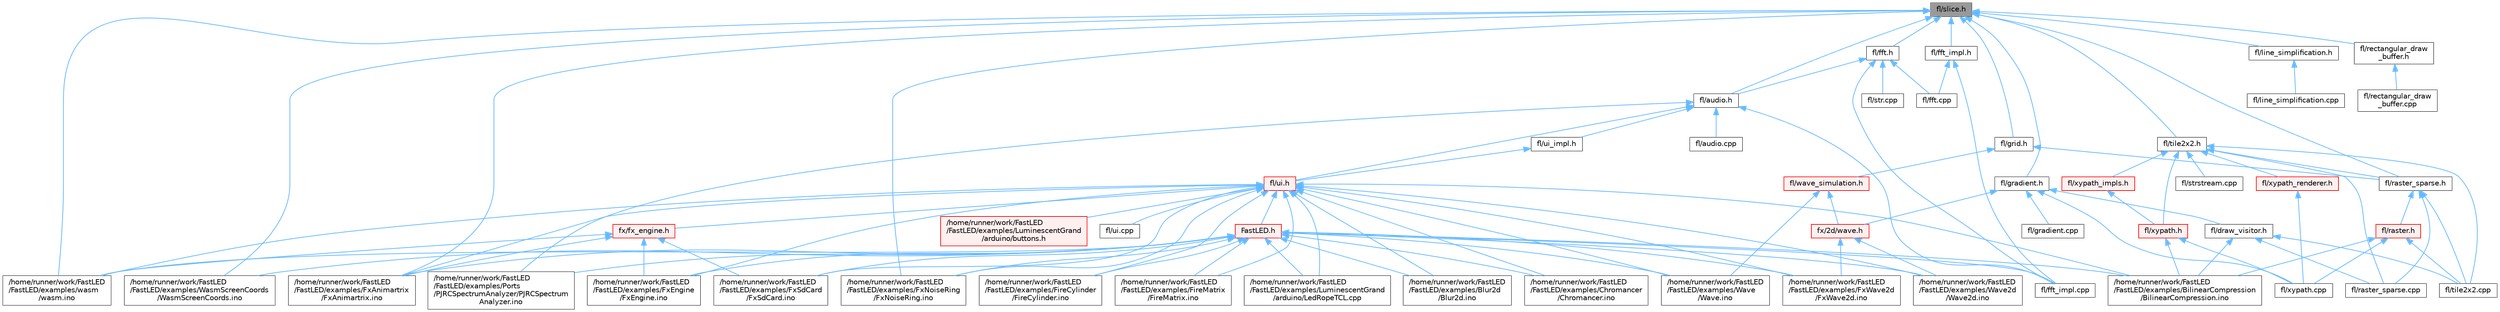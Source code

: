 digraph "fl/slice.h"
{
 // INTERACTIVE_SVG=YES
 // LATEX_PDF_SIZE
  bgcolor="transparent";
  edge [fontname=Helvetica,fontsize=10,labelfontname=Helvetica,labelfontsize=10];
  node [fontname=Helvetica,fontsize=10,shape=box,height=0.2,width=0.4];
  Node1 [id="Node000001",label="fl/slice.h",height=0.2,width=0.4,color="gray40", fillcolor="grey60", style="filled", fontcolor="black",tooltip=" "];
  Node1 -> Node2 [id="edge1_Node000001_Node000002",dir="back",color="steelblue1",style="solid",tooltip=" "];
  Node2 [id="Node000002",label="/home/runner/work/FastLED\l/FastLED/examples/FxAnimartrix\l/FxAnimartrix.ino",height=0.2,width=0.4,color="grey40", fillcolor="white", style="filled",URL="$dd/d96/_fx_animartrix_8ino.html",tooltip=" "];
  Node1 -> Node3 [id="edge2_Node000001_Node000003",dir="back",color="steelblue1",style="solid",tooltip=" "];
  Node3 [id="Node000003",label="/home/runner/work/FastLED\l/FastLED/examples/FxNoiseRing\l/FxNoiseRing.ino",height=0.2,width=0.4,color="grey40", fillcolor="white", style="filled",URL="$d3/dac/_fx_noise_ring_8ino.html",tooltip=" "];
  Node1 -> Node4 [id="edge3_Node000001_Node000004",dir="back",color="steelblue1",style="solid",tooltip=" "];
  Node4 [id="Node000004",label="/home/runner/work/FastLED\l/FastLED/examples/WasmScreenCoords\l/WasmScreenCoords.ino",height=0.2,width=0.4,color="grey40", fillcolor="white", style="filled",URL="$dc/d4d/_wasm_screen_coords_8ino.html",tooltip="Simple test for screen coordinates in the web compiled version of FastLED."];
  Node1 -> Node5 [id="edge4_Node000001_Node000005",dir="back",color="steelblue1",style="solid",tooltip=" "];
  Node5 [id="Node000005",label="/home/runner/work/FastLED\l/FastLED/examples/wasm\l/wasm.ino",height=0.2,width=0.4,color="grey40", fillcolor="white", style="filled",URL="$d7/dd3/wasm_8ino.html",tooltip="Demonstrates an advanced ino file with multiple effects and UI elements."];
  Node1 -> Node6 [id="edge5_Node000001_Node000006",dir="back",color="steelblue1",style="solid",tooltip=" "];
  Node6 [id="Node000006",label="fl/audio.h",height=0.2,width=0.4,color="grey40", fillcolor="white", style="filled",URL="$da/d09/audio_8h.html",tooltip=" "];
  Node6 -> Node7 [id="edge6_Node000006_Node000007",dir="back",color="steelblue1",style="solid",tooltip=" "];
  Node7 [id="Node000007",label="/home/runner/work/FastLED\l/FastLED/examples/Ports\l/PJRCSpectrumAnalyzer/PJRCSpectrum\lAnalyzer.ino",height=0.2,width=0.4,color="grey40", fillcolor="white", style="filled",URL="$d7/dfa/_p_j_r_c_spectrum_analyzer_8ino.html",tooltip="Creates an impressive LED light show to music input on the Teensy."];
  Node6 -> Node8 [id="edge7_Node000006_Node000008",dir="back",color="steelblue1",style="solid",tooltip=" "];
  Node8 [id="Node000008",label="fl/audio.cpp",height=0.2,width=0.4,color="grey40", fillcolor="white", style="filled",URL="$d1/ddc/audio_8cpp.html",tooltip=" "];
  Node6 -> Node9 [id="edge8_Node000006_Node000009",dir="back",color="steelblue1",style="solid",tooltip=" "];
  Node9 [id="Node000009",label="fl/fft_impl.cpp",height=0.2,width=0.4,color="grey40", fillcolor="white", style="filled",URL="$d1/dff/fft__impl_8cpp.html",tooltip=" "];
  Node6 -> Node10 [id="edge9_Node000006_Node000010",dir="back",color="steelblue1",style="solid",tooltip=" "];
  Node10 [id="Node000010",label="fl/ui.h",height=0.2,width=0.4,color="red", fillcolor="#FFF0F0", style="filled",URL="$d9/d3b/ui_8h.html",tooltip=" "];
  Node10 -> Node11 [id="edge10_Node000010_Node000011",dir="back",color="steelblue1",style="solid",tooltip=" "];
  Node11 [id="Node000011",label="/home/runner/work/FastLED\l/FastLED/examples/BilinearCompression\l/BilinearCompression.ino",height=0.2,width=0.4,color="grey40", fillcolor="white", style="filled",URL="$da/d05/_bilinear_compression_8ino.html",tooltip=" "];
  Node10 -> Node12 [id="edge11_Node000010_Node000012",dir="back",color="steelblue1",style="solid",tooltip=" "];
  Node12 [id="Node000012",label="/home/runner/work/FastLED\l/FastLED/examples/Blur2d\l/Blur2d.ino",height=0.2,width=0.4,color="grey40", fillcolor="white", style="filled",URL="$df/d42/_blur2d_8ino.html",tooltip=" "];
  Node10 -> Node13 [id="edge12_Node000010_Node000013",dir="back",color="steelblue1",style="solid",tooltip=" "];
  Node13 [id="Node000013",label="/home/runner/work/FastLED\l/FastLED/examples/Chromancer\l/Chromancer.ino",height=0.2,width=0.4,color="grey40", fillcolor="white", style="filled",URL="$d1/ddb/_chromancer_8ino.html",tooltip=" "];
  Node10 -> Node14 [id="edge13_Node000010_Node000014",dir="back",color="steelblue1",style="solid",tooltip=" "];
  Node14 [id="Node000014",label="/home/runner/work/FastLED\l/FastLED/examples/FireCylinder\l/FireCylinder.ino",height=0.2,width=0.4,color="grey40", fillcolor="white", style="filled",URL="$df/d5c/_fire_cylinder_8ino.html",tooltip=" "];
  Node10 -> Node15 [id="edge14_Node000010_Node000015",dir="back",color="steelblue1",style="solid",tooltip=" "];
  Node15 [id="Node000015",label="/home/runner/work/FastLED\l/FastLED/examples/FireMatrix\l/FireMatrix.ino",height=0.2,width=0.4,color="grey40", fillcolor="white", style="filled",URL="$dc/dfc/_fire_matrix_8ino.html",tooltip=" "];
  Node10 -> Node2 [id="edge15_Node000010_Node000002",dir="back",color="steelblue1",style="solid",tooltip=" "];
  Node10 -> Node16 [id="edge16_Node000010_Node000016",dir="back",color="steelblue1",style="solid",tooltip=" "];
  Node16 [id="Node000016",label="/home/runner/work/FastLED\l/FastLED/examples/FxEngine\l/FxEngine.ino",height=0.2,width=0.4,color="grey40", fillcolor="white", style="filled",URL="$d6/d35/_fx_engine_8ino.html",tooltip="Demonstrates how to use the FxEngine to switch between different effects on a 2D LED matrix."];
  Node10 -> Node3 [id="edge17_Node000010_Node000003",dir="back",color="steelblue1",style="solid",tooltip=" "];
  Node10 -> Node17 [id="edge18_Node000010_Node000017",dir="back",color="steelblue1",style="solid",tooltip=" "];
  Node17 [id="Node000017",label="/home/runner/work/FastLED\l/FastLED/examples/FxSdCard\l/FxSdCard.ino",height=0.2,width=0.4,color="grey40", fillcolor="white", style="filled",URL="$d7/d35/_fx_sd_card_8ino.html",tooltip=" "];
  Node10 -> Node18 [id="edge19_Node000010_Node000018",dir="back",color="steelblue1",style="solid",tooltip=" "];
  Node18 [id="Node000018",label="/home/runner/work/FastLED\l/FastLED/examples/FxWave2d\l/FxWave2d.ino",height=0.2,width=0.4,color="grey40", fillcolor="white", style="filled",URL="$dd/d10/_fx_wave2d_8ino.html",tooltip=" "];
  Node10 -> Node19 [id="edge20_Node000010_Node000019",dir="back",color="steelblue1",style="solid",tooltip=" "];
  Node19 [id="Node000019",label="/home/runner/work/FastLED\l/FastLED/examples/LuminescentGrand\l/arduino/LedRopeTCL.cpp",height=0.2,width=0.4,color="grey40", fillcolor="white", style="filled",URL="$d6/dc9/_led_rope_t_c_l_8cpp.html",tooltip=" "];
  Node10 -> Node20 [id="edge21_Node000010_Node000020",dir="back",color="steelblue1",style="solid",tooltip=" "];
  Node20 [id="Node000020",label="/home/runner/work/FastLED\l/FastLED/examples/LuminescentGrand\l/arduino/buttons.h",height=0.2,width=0.4,color="red", fillcolor="#FFF0F0", style="filled",URL="$de/d05/buttons_8h.html",tooltip=" "];
  Node10 -> Node22 [id="edge22_Node000010_Node000022",dir="back",color="steelblue1",style="solid",tooltip=" "];
  Node22 [id="Node000022",label="/home/runner/work/FastLED\l/FastLED/examples/Wave\l/Wave.ino",height=0.2,width=0.4,color="grey40", fillcolor="white", style="filled",URL="$d1/d16/_wave_8ino.html",tooltip=" "];
  Node10 -> Node23 [id="edge23_Node000010_Node000023",dir="back",color="steelblue1",style="solid",tooltip=" "];
  Node23 [id="Node000023",label="/home/runner/work/FastLED\l/FastLED/examples/Wave2d\l/Wave2d.ino",height=0.2,width=0.4,color="grey40", fillcolor="white", style="filled",URL="$dd/d44/_wave2d_8ino.html",tooltip=" "];
  Node10 -> Node5 [id="edge24_Node000010_Node000005",dir="back",color="steelblue1",style="solid",tooltip=" "];
  Node10 -> Node24 [id="edge25_Node000010_Node000024",dir="back",color="steelblue1",style="solid",tooltip=" "];
  Node24 [id="Node000024",label="FastLED.h",height=0.2,width=0.4,color="red", fillcolor="#FFF0F0", style="filled",URL="$db/d97/_fast_l_e_d_8h.html",tooltip="central include file for FastLED, defines the CFastLED class/object"];
  Node24 -> Node11 [id="edge26_Node000024_Node000011",dir="back",color="steelblue1",style="solid",tooltip=" "];
  Node24 -> Node12 [id="edge27_Node000024_Node000012",dir="back",color="steelblue1",style="solid",tooltip=" "];
  Node24 -> Node13 [id="edge28_Node000024_Node000013",dir="back",color="steelblue1",style="solid",tooltip=" "];
  Node24 -> Node14 [id="edge29_Node000024_Node000014",dir="back",color="steelblue1",style="solid",tooltip=" "];
  Node24 -> Node15 [id="edge30_Node000024_Node000015",dir="back",color="steelblue1",style="solid",tooltip=" "];
  Node24 -> Node2 [id="edge31_Node000024_Node000002",dir="back",color="steelblue1",style="solid",tooltip=" "];
  Node24 -> Node16 [id="edge32_Node000024_Node000016",dir="back",color="steelblue1",style="solid",tooltip=" "];
  Node24 -> Node3 [id="edge33_Node000024_Node000003",dir="back",color="steelblue1",style="solid",tooltip=" "];
  Node24 -> Node17 [id="edge34_Node000024_Node000017",dir="back",color="steelblue1",style="solid",tooltip=" "];
  Node24 -> Node18 [id="edge35_Node000024_Node000018",dir="back",color="steelblue1",style="solid",tooltip=" "];
  Node24 -> Node19 [id="edge36_Node000024_Node000019",dir="back",color="steelblue1",style="solid",tooltip=" "];
  Node24 -> Node7 [id="edge37_Node000024_Node000007",dir="back",color="steelblue1",style="solid",tooltip=" "];
  Node24 -> Node4 [id="edge38_Node000024_Node000004",dir="back",color="steelblue1",style="solid",tooltip=" "];
  Node24 -> Node22 [id="edge39_Node000024_Node000022",dir="back",color="steelblue1",style="solid",tooltip=" "];
  Node24 -> Node23 [id="edge40_Node000024_Node000023",dir="back",color="steelblue1",style="solid",tooltip=" "];
  Node24 -> Node5 [id="edge41_Node000024_Node000005",dir="back",color="steelblue1",style="solid",tooltip=" "];
  Node24 -> Node9 [id="edge42_Node000024_Node000009",dir="back",color="steelblue1",style="solid",tooltip=" "];
  Node10 -> Node130 [id="edge43_Node000010_Node000130",dir="back",color="steelblue1",style="solid",tooltip=" "];
  Node130 [id="Node000130",label="fl/ui.cpp",height=0.2,width=0.4,color="grey40", fillcolor="white", style="filled",URL="$d4/d38/ui_8cpp.html",tooltip=" "];
  Node10 -> Node131 [id="edge44_Node000010_Node000131",dir="back",color="steelblue1",style="solid",tooltip=" "];
  Node131 [id="Node000131",label="fx/fx_engine.h",height=0.2,width=0.4,color="red", fillcolor="#FFF0F0", style="filled",URL="$d9/d3c/fx__engine_8h.html",tooltip=" "];
  Node131 -> Node2 [id="edge45_Node000131_Node000002",dir="back",color="steelblue1",style="solid",tooltip=" "];
  Node131 -> Node16 [id="edge46_Node000131_Node000016",dir="back",color="steelblue1",style="solid",tooltip=" "];
  Node131 -> Node17 [id="edge47_Node000131_Node000017",dir="back",color="steelblue1",style="solid",tooltip=" "];
  Node131 -> Node5 [id="edge48_Node000131_Node000005",dir="back",color="steelblue1",style="solid",tooltip=" "];
  Node6 -> Node135 [id="edge49_Node000006_Node000135",dir="back",color="steelblue1",style="solid",tooltip=" "];
  Node135 [id="Node000135",label="fl/ui_impl.h",height=0.2,width=0.4,color="grey40", fillcolor="white", style="filled",URL="$d6/dc0/ui__impl_8h.html",tooltip=" "];
  Node135 -> Node10 [id="edge50_Node000135_Node000010",dir="back",color="steelblue1",style="solid",tooltip=" "];
  Node1 -> Node136 [id="edge51_Node000001_Node000136",dir="back",color="steelblue1",style="solid",tooltip=" "];
  Node136 [id="Node000136",label="fl/fft.h",height=0.2,width=0.4,color="grey40", fillcolor="white", style="filled",URL="$d7/d76/fft_8h.html",tooltip=" "];
  Node136 -> Node6 [id="edge52_Node000136_Node000006",dir="back",color="steelblue1",style="solid",tooltip=" "];
  Node136 -> Node137 [id="edge53_Node000136_Node000137",dir="back",color="steelblue1",style="solid",tooltip=" "];
  Node137 [id="Node000137",label="fl/fft.cpp",height=0.2,width=0.4,color="grey40", fillcolor="white", style="filled",URL="$db/d03/fft_8cpp.html",tooltip=" "];
  Node136 -> Node9 [id="edge54_Node000136_Node000009",dir="back",color="steelblue1",style="solid",tooltip=" "];
  Node136 -> Node138 [id="edge55_Node000136_Node000138",dir="back",color="steelblue1",style="solid",tooltip=" "];
  Node138 [id="Node000138",label="fl/str.cpp",height=0.2,width=0.4,color="grey40", fillcolor="white", style="filled",URL="$d1/d1f/str_8cpp.html",tooltip=" "];
  Node1 -> Node139 [id="edge56_Node000001_Node000139",dir="back",color="steelblue1",style="solid",tooltip=" "];
  Node139 [id="Node000139",label="fl/fft_impl.h",height=0.2,width=0.4,color="grey40", fillcolor="white", style="filled",URL="$df/d73/fft__impl_8h.html",tooltip=" "];
  Node139 -> Node137 [id="edge57_Node000139_Node000137",dir="back",color="steelblue1",style="solid",tooltip=" "];
  Node139 -> Node9 [id="edge58_Node000139_Node000009",dir="back",color="steelblue1",style="solid",tooltip=" "];
  Node1 -> Node140 [id="edge59_Node000001_Node000140",dir="back",color="steelblue1",style="solid",tooltip=" "];
  Node140 [id="Node000140",label="fl/gradient.h",height=0.2,width=0.4,color="grey40", fillcolor="white", style="filled",URL="$db/dfe/gradient_8h.html",tooltip=" "];
  Node140 -> Node141 [id="edge60_Node000140_Node000141",dir="back",color="steelblue1",style="solid",tooltip=" "];
  Node141 [id="Node000141",label="fl/draw_visitor.h",height=0.2,width=0.4,color="grey40", fillcolor="white", style="filled",URL="$d0/d4f/draw__visitor_8h.html",tooltip=" "];
  Node141 -> Node11 [id="edge61_Node000141_Node000011",dir="back",color="steelblue1",style="solid",tooltip=" "];
  Node141 -> Node142 [id="edge62_Node000141_Node000142",dir="back",color="steelblue1",style="solid",tooltip=" "];
  Node142 [id="Node000142",label="fl/raster_sparse.cpp",height=0.2,width=0.4,color="grey40", fillcolor="white", style="filled",URL="$d7/d58/raster__sparse_8cpp.html",tooltip=" "];
  Node141 -> Node143 [id="edge63_Node000141_Node000143",dir="back",color="steelblue1",style="solid",tooltip=" "];
  Node143 [id="Node000143",label="fl/tile2x2.cpp",height=0.2,width=0.4,color="grey40", fillcolor="white", style="filled",URL="$db/d15/tile2x2_8cpp.html",tooltip=" "];
  Node140 -> Node144 [id="edge64_Node000140_Node000144",dir="back",color="steelblue1",style="solid",tooltip=" "];
  Node144 [id="Node000144",label="fl/gradient.cpp",height=0.2,width=0.4,color="grey40", fillcolor="white", style="filled",URL="$d3/d77/gradient_8cpp.html",tooltip=" "];
  Node140 -> Node145 [id="edge65_Node000140_Node000145",dir="back",color="steelblue1",style="solid",tooltip=" "];
  Node145 [id="Node000145",label="fl/xypath.cpp",height=0.2,width=0.4,color="grey40", fillcolor="white", style="filled",URL="$d4/d78/xypath_8cpp.html",tooltip=" "];
  Node140 -> Node123 [id="edge66_Node000140_Node000123",dir="back",color="steelblue1",style="solid",tooltip=" "];
  Node123 [id="Node000123",label="fx/2d/wave.h",height=0.2,width=0.4,color="red", fillcolor="#FFF0F0", style="filled",URL="$de/de9/src_2fx_22d_2wave_8h.html",tooltip=" "];
  Node123 -> Node18 [id="edge67_Node000123_Node000018",dir="back",color="steelblue1",style="solid",tooltip=" "];
  Node123 -> Node23 [id="edge68_Node000123_Node000023",dir="back",color="steelblue1",style="solid",tooltip=" "];
  Node1 -> Node146 [id="edge69_Node000001_Node000146",dir="back",color="steelblue1",style="solid",tooltip=" "];
  Node146 [id="Node000146",label="fl/grid.h",height=0.2,width=0.4,color="grey40", fillcolor="white", style="filled",URL="$da/d15/grid_8h.html",tooltip=" "];
  Node146 -> Node147 [id="edge70_Node000146_Node000147",dir="back",color="steelblue1",style="solid",tooltip=" "];
  Node147 [id="Node000147",label="fl/raster_sparse.h",height=0.2,width=0.4,color="grey40", fillcolor="white", style="filled",URL="$d4/df9/raster__sparse_8h.html",tooltip=" "];
  Node147 -> Node148 [id="edge71_Node000147_Node000148",dir="back",color="steelblue1",style="solid",tooltip=" "];
  Node148 [id="Node000148",label="fl/raster.h",height=0.2,width=0.4,color="red", fillcolor="#FFF0F0", style="filled",URL="$d1/d1e/raster_8h.html",tooltip=" "];
  Node148 -> Node11 [id="edge72_Node000148_Node000011",dir="back",color="steelblue1",style="solid",tooltip=" "];
  Node148 -> Node143 [id="edge73_Node000148_Node000143",dir="back",color="steelblue1",style="solid",tooltip=" "];
  Node148 -> Node145 [id="edge74_Node000148_Node000145",dir="back",color="steelblue1",style="solid",tooltip=" "];
  Node147 -> Node142 [id="edge75_Node000147_Node000142",dir="back",color="steelblue1",style="solid",tooltip=" "];
  Node147 -> Node143 [id="edge76_Node000147_Node000143",dir="back",color="steelblue1",style="solid",tooltip=" "];
  Node146 -> Node150 [id="edge77_Node000146_Node000150",dir="back",color="steelblue1",style="solid",tooltip=" "];
  Node150 [id="Node000150",label="fl/wave_simulation.h",height=0.2,width=0.4,color="red", fillcolor="#FFF0F0", style="filled",URL="$dc/d36/wave__simulation_8h.html",tooltip=" "];
  Node150 -> Node22 [id="edge78_Node000150_Node000022",dir="back",color="steelblue1",style="solid",tooltip=" "];
  Node150 -> Node123 [id="edge79_Node000150_Node000123",dir="back",color="steelblue1",style="solid",tooltip=" "];
  Node1 -> Node152 [id="edge80_Node000001_Node000152",dir="back",color="steelblue1",style="solid",tooltip=" "];
  Node152 [id="Node000152",label="fl/line_simplification.h",height=0.2,width=0.4,color="grey40", fillcolor="white", style="filled",URL="$d8/da7/line__simplification_8h.html",tooltip=" "];
  Node152 -> Node153 [id="edge81_Node000152_Node000153",dir="back",color="steelblue1",style="solid",tooltip=" "];
  Node153 [id="Node000153",label="fl/line_simplification.cpp",height=0.2,width=0.4,color="grey40", fillcolor="white", style="filled",URL="$de/ddb/line__simplification_8cpp.html",tooltip=" "];
  Node1 -> Node147 [id="edge82_Node000001_Node000147",dir="back",color="steelblue1",style="solid",tooltip=" "];
  Node1 -> Node154 [id="edge83_Node000001_Node000154",dir="back",color="steelblue1",style="solid",tooltip=" "];
  Node154 [id="Node000154",label="fl/rectangular_draw\l_buffer.h",height=0.2,width=0.4,color="grey40", fillcolor="white", style="filled",URL="$d9/df3/rectangular__draw__buffer_8h.html",tooltip=" "];
  Node154 -> Node155 [id="edge84_Node000154_Node000155",dir="back",color="steelblue1",style="solid",tooltip=" "];
  Node155 [id="Node000155",label="fl/rectangular_draw\l_buffer.cpp",height=0.2,width=0.4,color="grey40", fillcolor="white", style="filled",URL="$d3/d8d/rectangular__draw__buffer_8cpp.html",tooltip=" "];
  Node1 -> Node156 [id="edge85_Node000001_Node000156",dir="back",color="steelblue1",style="solid",tooltip=" "];
  Node156 [id="Node000156",label="fl/tile2x2.h",height=0.2,width=0.4,color="grey40", fillcolor="white", style="filled",URL="$d2/db4/tile2x2_8h.html",tooltip=" "];
  Node156 -> Node142 [id="edge86_Node000156_Node000142",dir="back",color="steelblue1",style="solid",tooltip=" "];
  Node156 -> Node147 [id="edge87_Node000156_Node000147",dir="back",color="steelblue1",style="solid",tooltip=" "];
  Node156 -> Node157 [id="edge88_Node000156_Node000157",dir="back",color="steelblue1",style="solid",tooltip=" "];
  Node157 [id="Node000157",label="fl/strstream.cpp",height=0.2,width=0.4,color="grey40", fillcolor="white", style="filled",URL="$d3/d80/strstream_8cpp.html",tooltip=" "];
  Node156 -> Node143 [id="edge89_Node000156_Node000143",dir="back",color="steelblue1",style="solid",tooltip=" "];
  Node156 -> Node158 [id="edge90_Node000156_Node000158",dir="back",color="steelblue1",style="solid",tooltip=" "];
  Node158 [id="Node000158",label="fl/xypath.h",height=0.2,width=0.4,color="red", fillcolor="#FFF0F0", style="filled",URL="$d5/df2/xypath_8h.html",tooltip=" "];
  Node158 -> Node11 [id="edge91_Node000158_Node000011",dir="back",color="steelblue1",style="solid",tooltip=" "];
  Node158 -> Node145 [id="edge92_Node000158_Node000145",dir="back",color="steelblue1",style="solid",tooltip=" "];
  Node156 -> Node162 [id="edge93_Node000156_Node000162",dir="back",color="steelblue1",style="solid",tooltip=" "];
  Node162 [id="Node000162",label="fl/xypath_impls.h",height=0.2,width=0.4,color="red", fillcolor="#FFF0F0", style="filled",URL="$d8/d5f/xypath__impls_8h.html",tooltip=" "];
  Node162 -> Node158 [id="edge94_Node000162_Node000158",dir="back",color="steelblue1",style="solid",tooltip=" "];
  Node156 -> Node163 [id="edge95_Node000156_Node000163",dir="back",color="steelblue1",style="solid",tooltip=" "];
  Node163 [id="Node000163",label="fl/xypath_renderer.h",height=0.2,width=0.4,color="red", fillcolor="#FFF0F0", style="filled",URL="$d2/d88/xypath__renderer_8h.html",tooltip=" "];
  Node163 -> Node145 [id="edge96_Node000163_Node000145",dir="back",color="steelblue1",style="solid",tooltip=" "];
}
